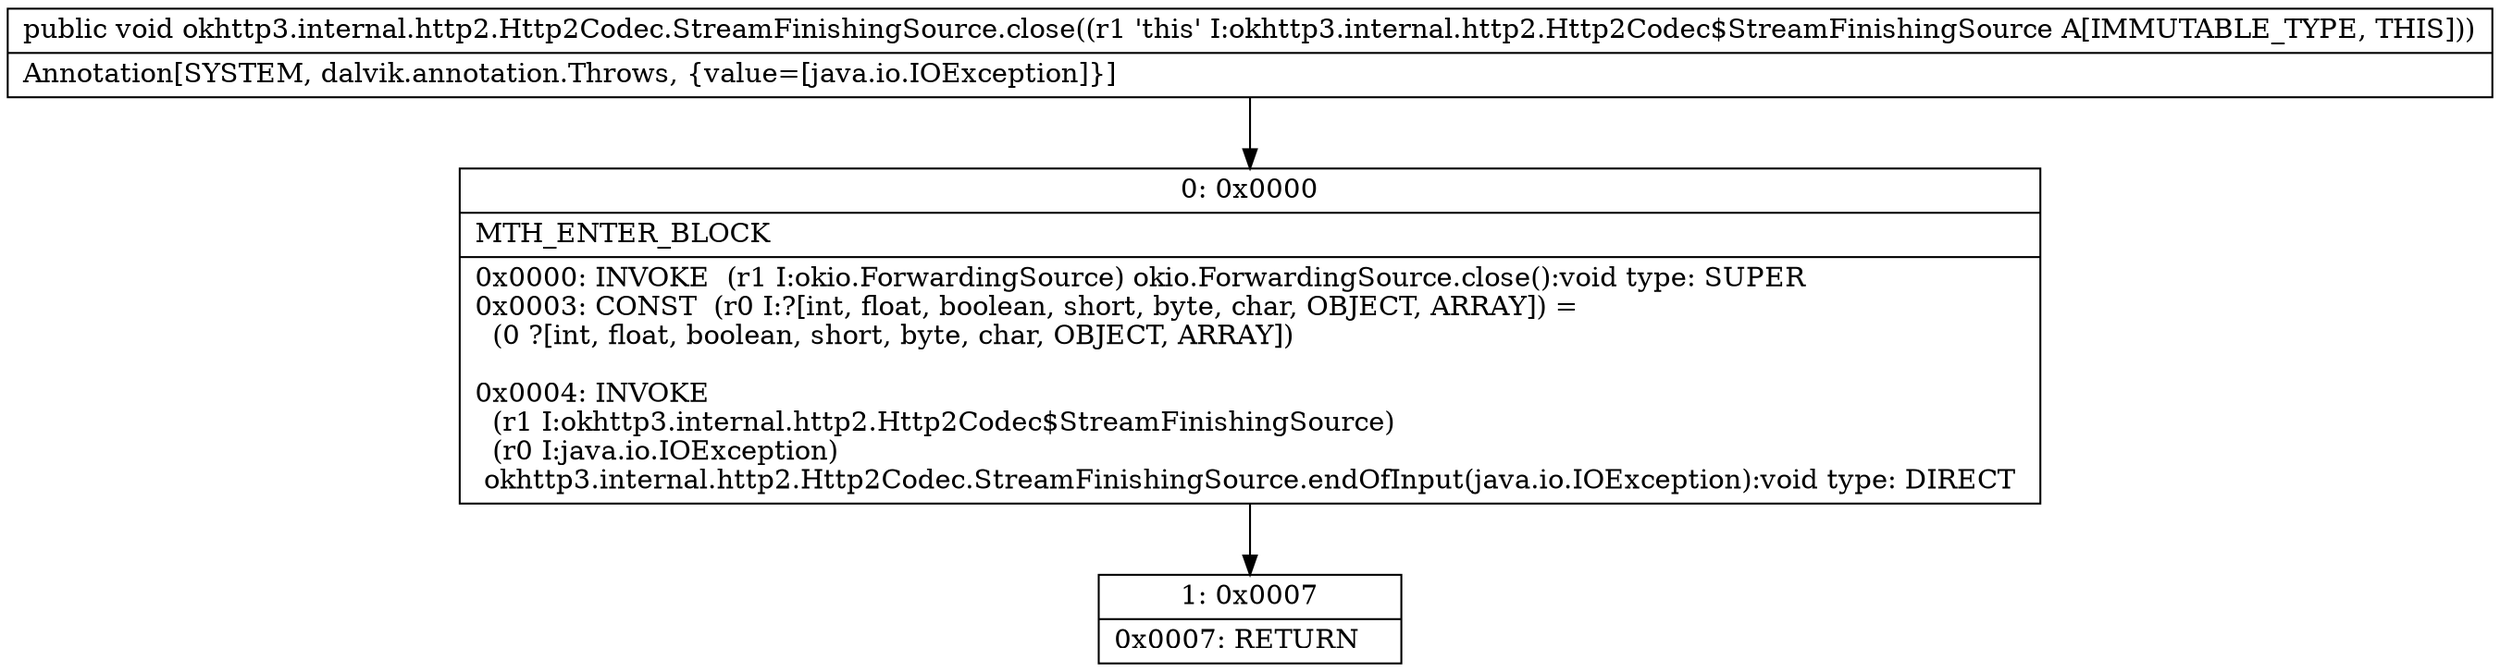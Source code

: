 digraph "CFG forokhttp3.internal.http2.Http2Codec.StreamFinishingSource.close()V" {
Node_0 [shape=record,label="{0\:\ 0x0000|MTH_ENTER_BLOCK\l|0x0000: INVOKE  (r1 I:okio.ForwardingSource) okio.ForwardingSource.close():void type: SUPER \l0x0003: CONST  (r0 I:?[int, float, boolean, short, byte, char, OBJECT, ARRAY]) = \l  (0 ?[int, float, boolean, short, byte, char, OBJECT, ARRAY])\l \l0x0004: INVOKE  \l  (r1 I:okhttp3.internal.http2.Http2Codec$StreamFinishingSource)\l  (r0 I:java.io.IOException)\l okhttp3.internal.http2.Http2Codec.StreamFinishingSource.endOfInput(java.io.IOException):void type: DIRECT \l}"];
Node_1 [shape=record,label="{1\:\ 0x0007|0x0007: RETURN   \l}"];
MethodNode[shape=record,label="{public void okhttp3.internal.http2.Http2Codec.StreamFinishingSource.close((r1 'this' I:okhttp3.internal.http2.Http2Codec$StreamFinishingSource A[IMMUTABLE_TYPE, THIS]))  | Annotation[SYSTEM, dalvik.annotation.Throws, \{value=[java.io.IOException]\}]\l}"];
MethodNode -> Node_0;
Node_0 -> Node_1;
}


